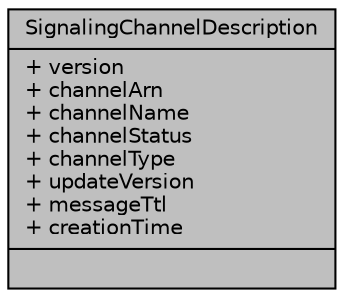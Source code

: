 digraph "SignalingChannelDescription"
{
 // LATEX_PDF_SIZE
  edge [fontname="Helvetica",fontsize="10",labelfontname="Helvetica",labelfontsize="10"];
  node [fontname="Helvetica",fontsize="10",shape=record];
  Node1 [label="{SignalingChannelDescription\n|+ version\l+ channelArn\l+ channelName\l+ channelStatus\l+ channelType\l+ updateVersion\l+ messageTtl\l+ creationTime\l|}",height=0.2,width=0.4,color="black", fillcolor="grey75", style="filled", fontcolor="black",tooltip="Signaling channel description returned from the service."];
}
